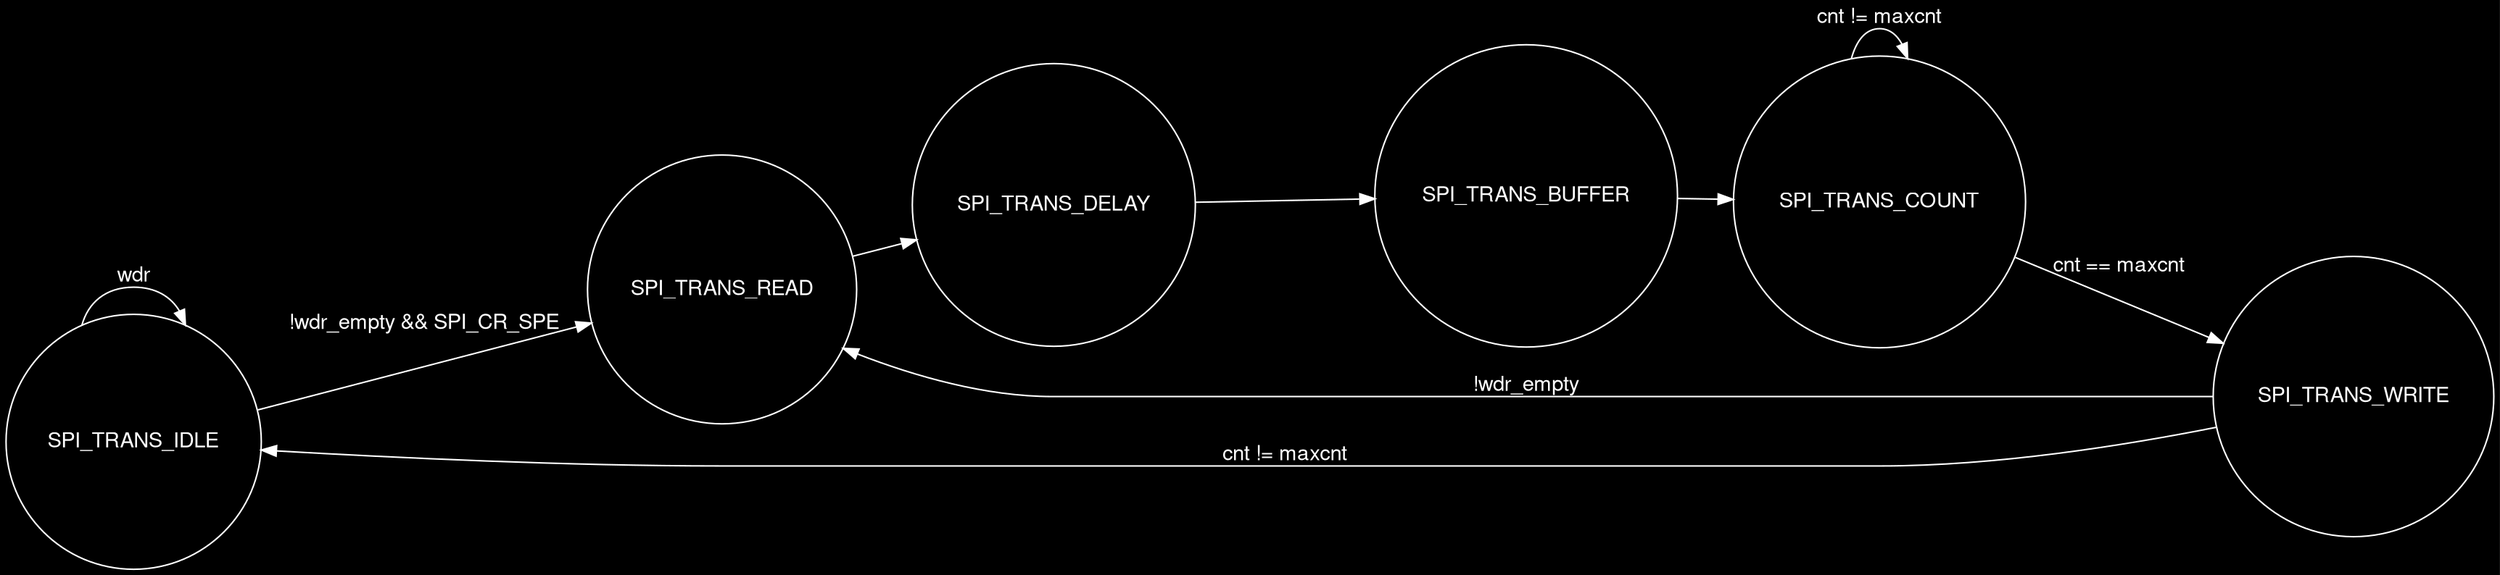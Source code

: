 digraph finite_state_machine {
    fontname="Helvetica,Arial,sans-serif"
    node [fontname="Helvetica,Arial,sans-serif", color="white", fontcolor="white", style=filled, fillcolor="black"]
    edge [fontname="Helvetica,Arial,sans-serif", color="white", fontcolor="white"]
    
    bgcolor="black";
    rankdir=LR;
    node [shape = circle];
    SPI_TRANS_IDLE -> SPI_TRANS_READ [label = "!wdr_empty && SPI_CR_SPE"];
    SPI_TRANS_IDLE -> SPI_TRANS_IDLE [label = "wdr"];
    SPI_TRANS_READ -> SPI_TRANS_DELAY [label = ""];
    SPI_TRANS_DELAY -> SPI_TRANS_BUFFER [label = ""];
    SPI_TRANS_BUFFER -> SPI_TRANS_COUNT [label = ""];
    SPI_TRANS_COUNT -> SPI_TRANS_WRITE [label = "cnt == maxcnt"];
    SPI_TRANS_COUNT -> SPI_TRANS_COUNT [label = "cnt != maxcnt"];
    SPI_TRANS_WRITE -> SPI_TRANS_READ [label = "!wdr_empty"];
    SPI_TRANS_WRITE -> SPI_TRANS_IDLE [label = "cnt != maxcnt"];
}
